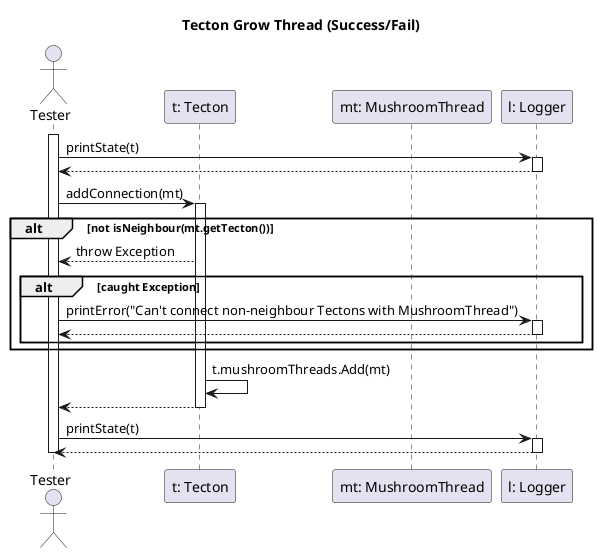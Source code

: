 @startuml tectonGrowThreadTest

title Tecton Grow Thread (Success/Fail)

actor "Tester" as tst
participant "t: Tecton" as t
participant "mt: MushroomThread" as mt
participant "l: Logger" as l

activate tst

tst -> l: printState(t)
activate l
tst <-- l
deactivate l

tst -> t: addConnection(mt)
activate t

alt not isNeighbour(mt.getTecton())
    tst <-- t: throw Exception

    alt caught Exception
        tst -> l: printError("Can't connect non-neighbour Tectons with MushroomThread")
        activate l
        tst <-- l
        deactivate l    
    end
end

t -> t: t.mushroomThreads.Add(mt)
tst <-- t
deactivate t

tst -> l: printState(t)
activate l
tst <-- l
deactivate l

deactivate tst

@enduml